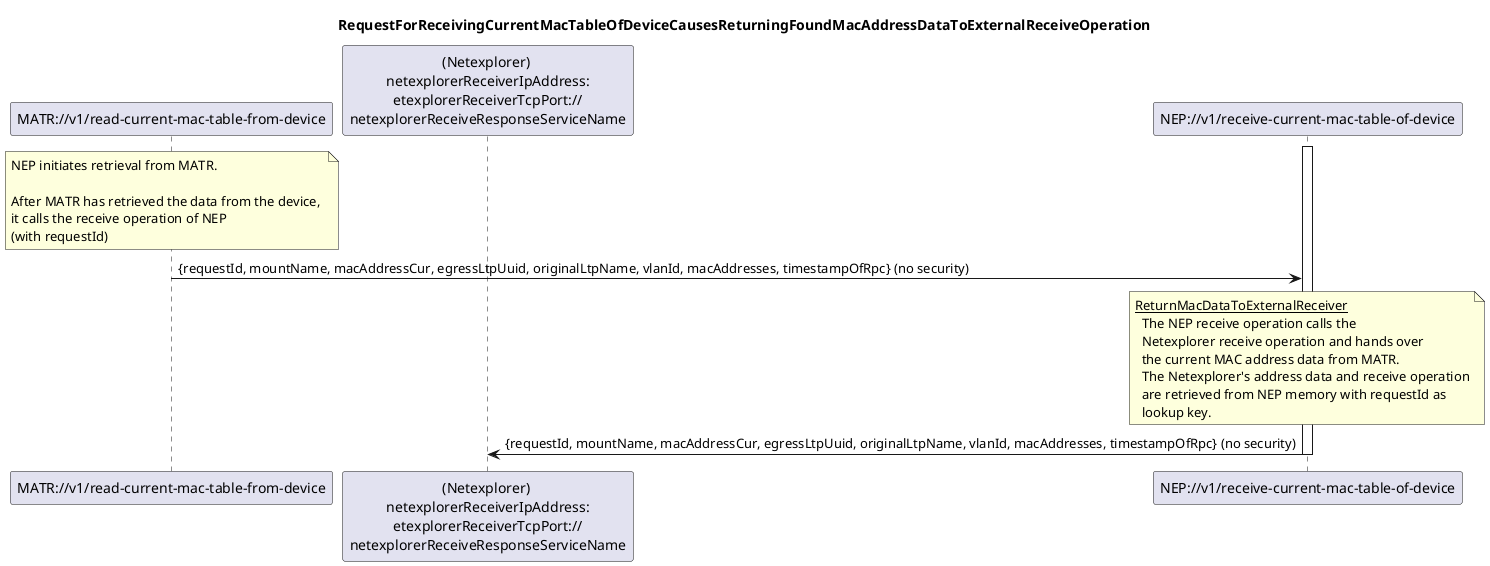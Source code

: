 @startuml 003_ReceiveCurrentMacTableOfDevice
skinparam responseMessageBelowArrow true

title 
  RequestForReceivingCurrentMacTableOfDeviceCausesReturningFoundMacAddressDataToExternalReceiveOperation
end title

participant "MATR://v1/read-current-mac-table-from-device" as matr
participant "(Netexplorer) \nnetexplorerReceiverIpAddress:\netexplorerReceiverTcpPort://\nnetexplorerReceiveResponseServiceName" as receiver
participant "NEP://v1/receive-current-mac-table-of-device" as nep

activate nep

note over matr
  NEP initiates retrieval from MATR.

  After MATR has retrieved the data from the device, 
  it calls the receive operation of NEP 
  (with requestId)
end note
matr -> nep: {requestId, mountName, macAddressCur, egressLtpUuid, originalLtpName, vlanId, macAddresses, timestampOfRpc} (no security)

  
note over nep
  <u>ReturnMacDataToExternalReceiver</u>
    The NEP receive operation calls the 
    Netexplorer receive operation and hands over
    the current MAC address data from MATR.
    The Netexplorer's address data and receive operation
    are retrieved from NEP memory with requestId as 
    lookup key.
end note
nep -> receiver: {requestId, mountName, macAddressCur, egressLtpUuid, originalLtpName, vlanId, macAddresses, timestampOfRpc} (no security)


deactivate nep


@enduml
